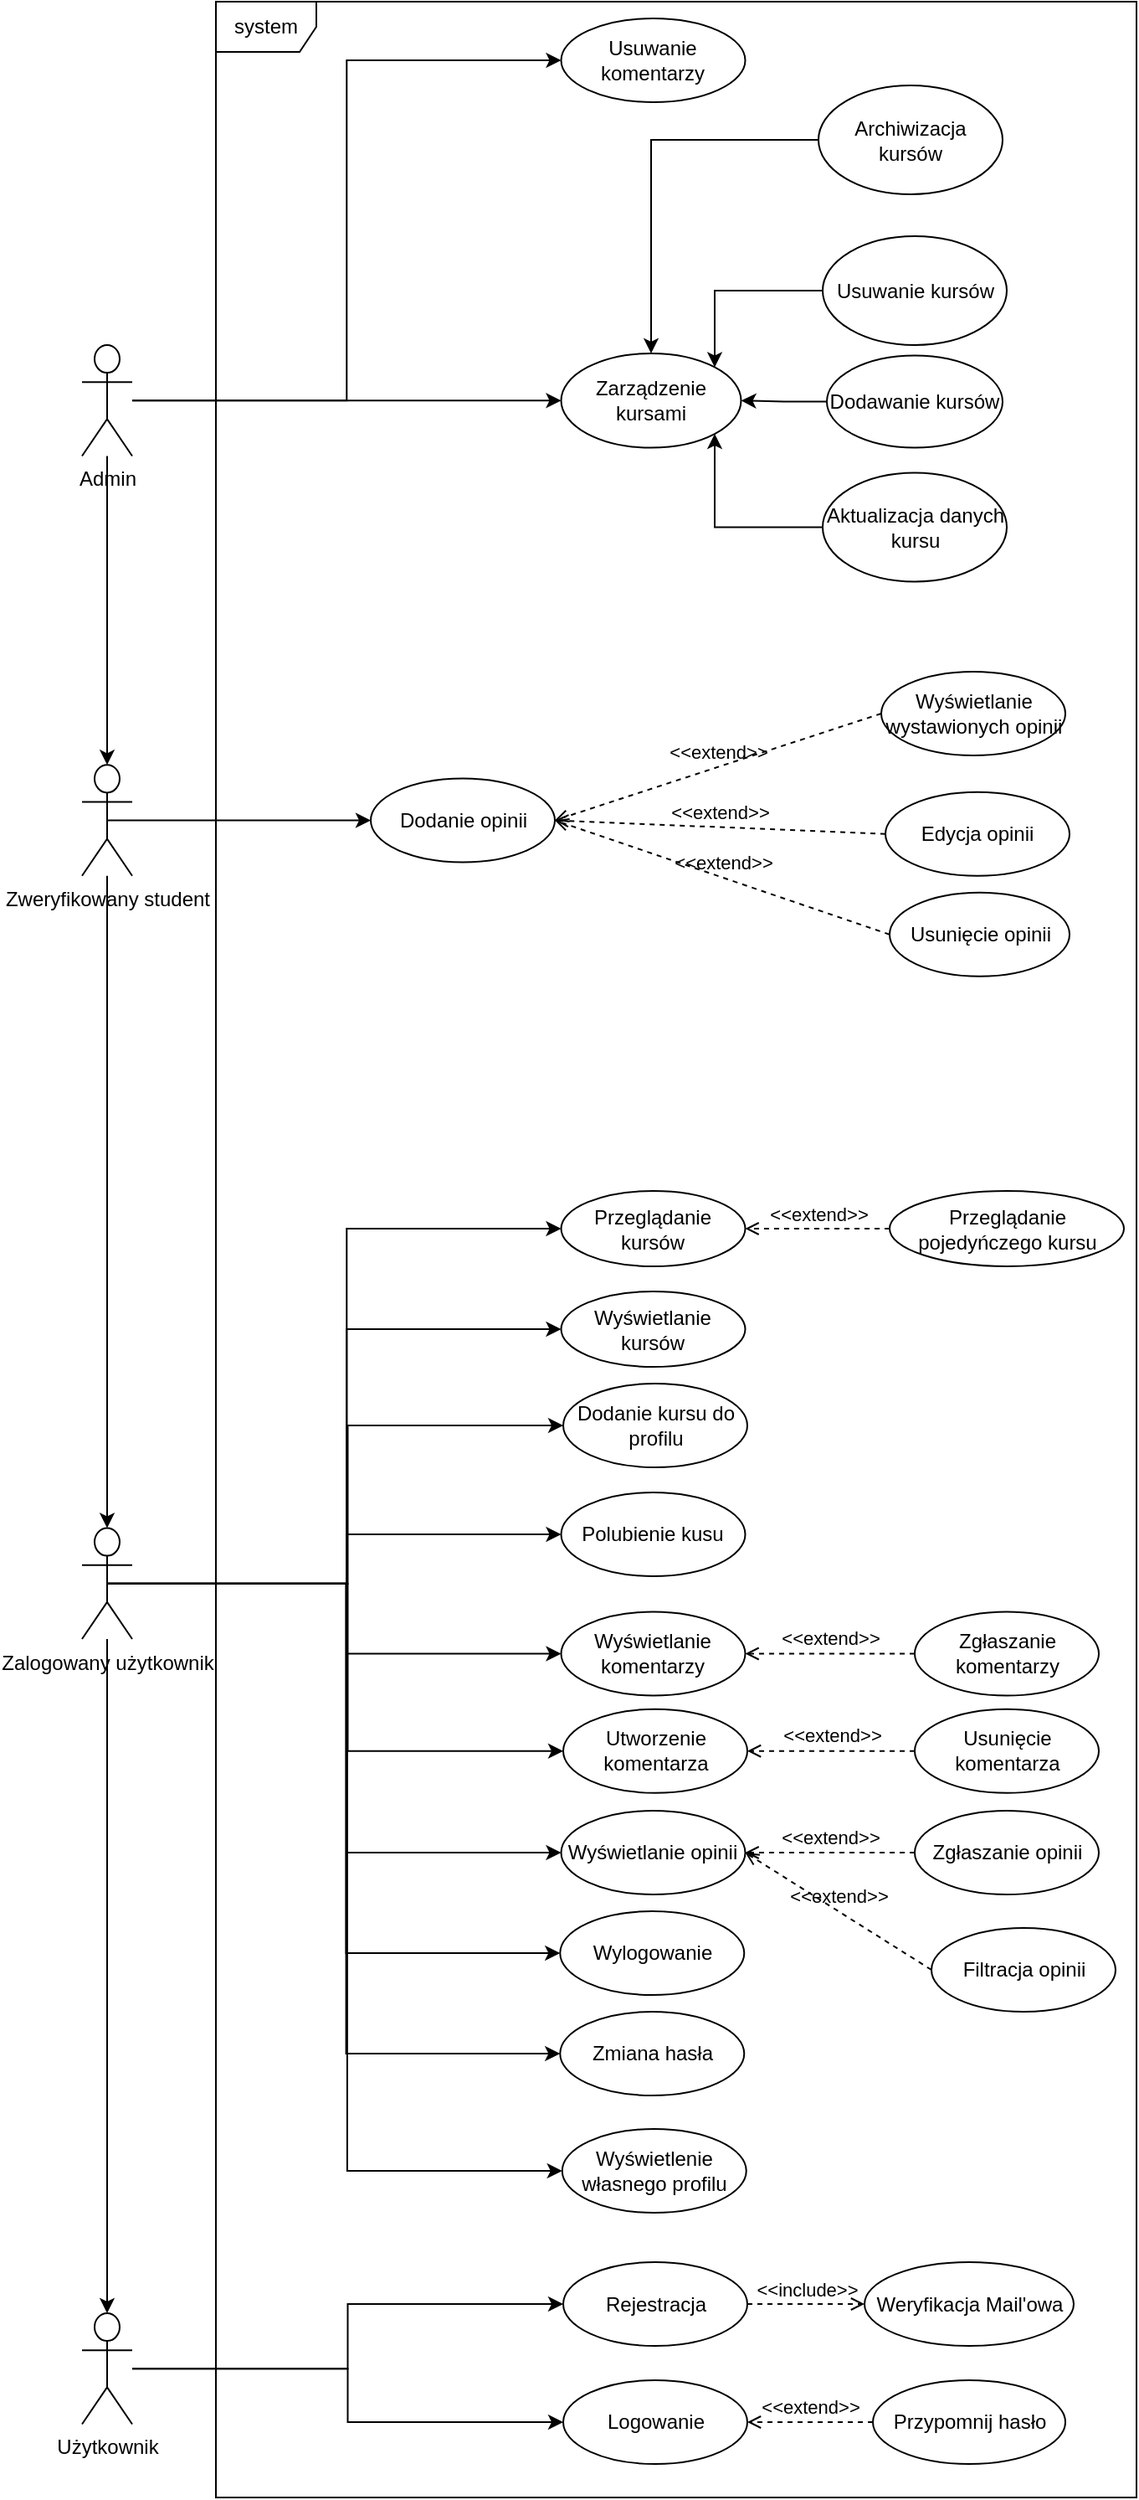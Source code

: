 <mxfile version="22.0.8" type="github">
  <diagram name="Page-1" id="zUWWPDWqFBsLRtbe18wj">
    <mxGraphModel dx="2901" dy="2279" grid="1" gridSize="10" guides="1" tooltips="1" connect="1" arrows="1" fold="1" page="1" pageScale="1" pageWidth="827" pageHeight="1169" math="0" shadow="0">
      <root>
        <mxCell id="0" />
        <mxCell id="1" parent="0" />
        <mxCell id="-dgW3Ea9hQg-mB9d39dc-14" style="edgeStyle=orthogonalEdgeStyle;rounded=0;orthogonalLoop=1;jettySize=auto;html=1;entryX=0;entryY=0.5;entryDx=0;entryDy=0;" parent="1" source="SXBCvxiAlohXXn7sMr1k-10" target="SXBCvxiAlohXXn7sMr1k-12" edge="1">
          <mxGeometry relative="1" as="geometry" />
        </mxCell>
        <mxCell id="-dgW3Ea9hQg-mB9d39dc-19" style="edgeStyle=orthogonalEdgeStyle;rounded=0;orthogonalLoop=1;jettySize=auto;html=1;entryX=0;entryY=0.5;entryDx=0;entryDy=0;" parent="1" source="SXBCvxiAlohXXn7sMr1k-10" target="SXBCvxiAlohXXn7sMr1k-37" edge="1">
          <mxGeometry relative="1" as="geometry" />
        </mxCell>
        <mxCell id="SXBCvxiAlohXXn7sMr1k-10" value="Użytkownik" style="shape=umlActor;verticalLabelPosition=bottom;verticalAlign=top;html=1;outlineConnect=0;" parent="1" vertex="1">
          <mxGeometry x="-670" y="1030" width="30" height="66.25" as="geometry" />
        </mxCell>
        <mxCell id="SXBCvxiAlohXXn7sMr1k-11" value="system" style="shape=umlFrame;whiteSpace=wrap;html=1;pointerEvents=0;" parent="1" vertex="1">
          <mxGeometry x="-590" y="-350" width="550" height="1490" as="geometry" />
        </mxCell>
        <mxCell id="SXBCvxiAlohXXn7sMr1k-20" value="Przeglądanie kursów" style="ellipse;whiteSpace=wrap;html=1;" parent="1" vertex="1">
          <mxGeometry x="-383.75" y="360" width="110" height="45" as="geometry" />
        </mxCell>
        <mxCell id="SXBCvxiAlohXXn7sMr1k-21" value="Wyświetlanie opinii" style="ellipse;whiteSpace=wrap;html=1;" parent="1" vertex="1">
          <mxGeometry x="-383.75" y="730" width="110" height="50" as="geometry" />
        </mxCell>
        <mxCell id="SXBCvxiAlohXXn7sMr1k-22" value="Polubienie kusu" style="ellipse;whiteSpace=wrap;html=1;" parent="1" vertex="1">
          <mxGeometry x="-383.75" y="540" width="110" height="50" as="geometry" />
        </mxCell>
        <mxCell id="SXBCvxiAlohXXn7sMr1k-25" value="&amp;lt;&amp;lt;extend&amp;gt;&amp;gt;" style="html=1;verticalAlign=bottom;labelBackgroundColor=none;endArrow=open;endFill=0;dashed=1;rounded=0;exitX=0;exitY=0.5;exitDx=0;exitDy=0;entryX=1;entryY=0.5;entryDx=0;entryDy=0;" parent="1" source="-dgW3Ea9hQg-mB9d39dc-4" target="SXBCvxiAlohXXn7sMr1k-20" edge="1">
          <mxGeometry width="160" relative="1" as="geometry">
            <mxPoint x="-196.81" y="165.68" as="sourcePoint" />
            <mxPoint x="205" y="660" as="targetPoint" />
          </mxGeometry>
        </mxCell>
        <mxCell id="SXBCvxiAlohXXn7sMr1k-27" value="Dodanie opinii" style="ellipse;whiteSpace=wrap;html=1;" parent="1" vertex="1">
          <mxGeometry x="-497.5" y="113.75" width="110" height="50" as="geometry" />
        </mxCell>
        <mxCell id="SXBCvxiAlohXXn7sMr1k-28" value="Utworzenie komentarza" style="ellipse;whiteSpace=wrap;html=1;" parent="1" vertex="1">
          <mxGeometry x="-382.5" y="669.38" width="110" height="50" as="geometry" />
        </mxCell>
        <mxCell id="SXBCvxiAlohXXn7sMr1k-31" value="Dodanie kursu do profilu" style="ellipse;whiteSpace=wrap;html=1;" parent="1" vertex="1">
          <mxGeometry x="-382.5" y="475" width="110" height="50" as="geometry" />
        </mxCell>
        <mxCell id="SXBCvxiAlohXXn7sMr1k-33" value="&amp;lt;&amp;lt;extend&amp;gt;&amp;gt;" style="html=1;verticalAlign=bottom;labelBackgroundColor=none;endArrow=open;endFill=0;dashed=1;rounded=0;exitX=0;exitY=0.5;exitDx=0;exitDy=0;entryX=1;entryY=0.5;entryDx=0;entryDy=0;" parent="1" source="SXBCvxiAlohXXn7sMr1k-34" target="SXBCvxiAlohXXn7sMr1k-12" edge="1">
          <mxGeometry width="160" relative="1" as="geometry">
            <mxPoint x="-100" y="290" as="sourcePoint" />
            <mxPoint x="10" y="480" as="targetPoint" />
          </mxGeometry>
        </mxCell>
        <mxCell id="SXBCvxiAlohXXn7sMr1k-34" value="Przypomnij hasło" style="ellipse;whiteSpace=wrap;html=1;" parent="1" vertex="1">
          <mxGeometry x="-197.5" y="1070" width="115" height="50" as="geometry" />
        </mxCell>
        <mxCell id="SXBCvxiAlohXXn7sMr1k-36" value="Usuwanie komentarzy" style="ellipse;whiteSpace=wrap;html=1;" parent="1" vertex="1">
          <mxGeometry x="-383.75" y="-340" width="110" height="50" as="geometry" />
        </mxCell>
        <mxCell id="SXBCvxiAlohXXn7sMr1k-37" value="Rejestracja" style="ellipse;whiteSpace=wrap;html=1;" parent="1" vertex="1">
          <mxGeometry x="-382.5" y="999.5" width="110" height="50" as="geometry" />
        </mxCell>
        <mxCell id="SXBCvxiAlohXXn7sMr1k-39" value="Usunięcie komentarza" style="ellipse;whiteSpace=wrap;html=1;" parent="1" vertex="1">
          <mxGeometry x="-172.5" y="669.38" width="110" height="50" as="geometry" />
        </mxCell>
        <mxCell id="SXBCvxiAlohXXn7sMr1k-43" value="Weryfikacja Mail&#39;owa" style="ellipse;whiteSpace=wrap;html=1;" parent="1" vertex="1">
          <mxGeometry x="-202.5" y="999.5" width="125" height="50" as="geometry" />
        </mxCell>
        <mxCell id="SXBCvxiAlohXXn7sMr1k-46" value="&amp;lt;&amp;lt;include&amp;gt;&amp;gt;" style="html=1;verticalAlign=bottom;labelBackgroundColor=none;endArrow=open;endFill=0;dashed=1;rounded=0;entryX=0;entryY=0.5;entryDx=0;entryDy=0;exitX=1;exitY=0.5;exitDx=0;exitDy=0;" parent="1" source="SXBCvxiAlohXXn7sMr1k-37" target="SXBCvxiAlohXXn7sMr1k-43" edge="1">
          <mxGeometry width="160" relative="1" as="geometry">
            <mxPoint x="-140" y="942" as="sourcePoint" />
            <mxPoint x="-125" y="600" as="targetPoint" />
          </mxGeometry>
        </mxCell>
        <mxCell id="SXBCvxiAlohXXn7sMr1k-48" value="Zarządzenie kursami" style="ellipse;whiteSpace=wrap;html=1;" parent="1" vertex="1">
          <mxGeometry x="-383.75" y="-140" width="107.5" height="56.25" as="geometry" />
        </mxCell>
        <mxCell id="-dgW3Ea9hQg-mB9d39dc-21" style="edgeStyle=orthogonalEdgeStyle;rounded=0;orthogonalLoop=1;jettySize=auto;html=1;entryX=1;entryY=0;entryDx=0;entryDy=0;" parent="1" source="SXBCvxiAlohXXn7sMr1k-50" target="SXBCvxiAlohXXn7sMr1k-48" edge="1">
          <mxGeometry relative="1" as="geometry" />
        </mxCell>
        <mxCell id="SXBCvxiAlohXXn7sMr1k-50" value="Usuwanie kursów" style="ellipse;whiteSpace=wrap;html=1;" parent="1" vertex="1">
          <mxGeometry x="-227.5" y="-210" width="110" height="65" as="geometry" />
        </mxCell>
        <mxCell id="-dgW3Ea9hQg-mB9d39dc-22" style="edgeStyle=orthogonalEdgeStyle;rounded=0;orthogonalLoop=1;jettySize=auto;html=1;entryX=1;entryY=0.5;entryDx=0;entryDy=0;" parent="1" source="SXBCvxiAlohXXn7sMr1k-52" target="SXBCvxiAlohXXn7sMr1k-48" edge="1">
          <mxGeometry relative="1" as="geometry" />
        </mxCell>
        <mxCell id="SXBCvxiAlohXXn7sMr1k-52" value="Dodawanie kursów" style="ellipse;whiteSpace=wrap;html=1;" parent="1" vertex="1">
          <mxGeometry x="-225" y="-138.75" width="105" height="55" as="geometry" />
        </mxCell>
        <mxCell id="-dgW3Ea9hQg-mB9d39dc-23" style="edgeStyle=orthogonalEdgeStyle;rounded=0;orthogonalLoop=1;jettySize=auto;html=1;entryX=1;entryY=1;entryDx=0;entryDy=0;" parent="1" source="SXBCvxiAlohXXn7sMr1k-54" target="SXBCvxiAlohXXn7sMr1k-48" edge="1">
          <mxGeometry relative="1" as="geometry" />
        </mxCell>
        <mxCell id="SXBCvxiAlohXXn7sMr1k-54" value="Aktualizacja danych kursu" style="ellipse;whiteSpace=wrap;html=1;" parent="1" vertex="1">
          <mxGeometry x="-227.5" y="-68.75" width="110" height="65" as="geometry" />
        </mxCell>
        <mxCell id="-dgW3Ea9hQg-mB9d39dc-5" style="edgeStyle=orthogonalEdgeStyle;rounded=0;orthogonalLoop=1;jettySize=auto;html=1;entryX=0;entryY=0.5;entryDx=0;entryDy=0;" parent="1" source="-dgW3Ea9hQg-mB9d39dc-2" target="SXBCvxiAlohXXn7sMr1k-21" edge="1">
          <mxGeometry relative="1" as="geometry" />
        </mxCell>
        <mxCell id="-dgW3Ea9hQg-mB9d39dc-7" style="edgeStyle=orthogonalEdgeStyle;rounded=0;orthogonalLoop=1;jettySize=auto;html=1;entryX=0;entryY=0.5;entryDx=0;entryDy=0;" parent="1" source="-dgW3Ea9hQg-mB9d39dc-2" target="SXBCvxiAlohXXn7sMr1k-22" edge="1">
          <mxGeometry relative="1" as="geometry" />
        </mxCell>
        <mxCell id="-dgW3Ea9hQg-mB9d39dc-9" style="edgeStyle=orthogonalEdgeStyle;rounded=0;orthogonalLoop=1;jettySize=auto;html=1;entryX=0;entryY=0.5;entryDx=0;entryDy=0;" parent="1" source="-dgW3Ea9hQg-mB9d39dc-2" target="SXBCvxiAlohXXn7sMr1k-28" edge="1">
          <mxGeometry relative="1" as="geometry" />
        </mxCell>
        <mxCell id="-dgW3Ea9hQg-mB9d39dc-11" style="edgeStyle=orthogonalEdgeStyle;rounded=0;orthogonalLoop=1;jettySize=auto;html=1;entryX=0;entryY=0.5;entryDx=0;entryDy=0;" parent="1" source="-dgW3Ea9hQg-mB9d39dc-2" target="SXBCvxiAlohXXn7sMr1k-31" edge="1">
          <mxGeometry relative="1" as="geometry" />
        </mxCell>
        <mxCell id="-dgW3Ea9hQg-mB9d39dc-12" style="edgeStyle=orthogonalEdgeStyle;rounded=0;orthogonalLoop=1;jettySize=auto;html=1;entryX=0;entryY=0.5;entryDx=0;entryDy=0;" parent="1" source="-dgW3Ea9hQg-mB9d39dc-2" target="SXBCvxiAlohXXn7sMr1k-20" edge="1">
          <mxGeometry relative="1" as="geometry" />
        </mxCell>
        <mxCell id="-dgW3Ea9hQg-mB9d39dc-13" style="edgeStyle=orthogonalEdgeStyle;rounded=0;orthogonalLoop=1;jettySize=auto;html=1;" parent="1" source="-dgW3Ea9hQg-mB9d39dc-2" target="SXBCvxiAlohXXn7sMr1k-10" edge="1">
          <mxGeometry relative="1" as="geometry" />
        </mxCell>
        <mxCell id="-dgW3Ea9hQg-mB9d39dc-26" style="edgeStyle=orthogonalEdgeStyle;rounded=0;orthogonalLoop=1;jettySize=auto;html=1;entryX=0;entryY=0.5;entryDx=0;entryDy=0;" parent="1" source="-dgW3Ea9hQg-mB9d39dc-2" target="-dgW3Ea9hQg-mB9d39dc-25" edge="1">
          <mxGeometry relative="1" as="geometry" />
        </mxCell>
        <mxCell id="-dgW3Ea9hQg-mB9d39dc-2" value="Zalogowany użytkownik" style="shape=umlActor;verticalLabelPosition=bottom;verticalAlign=top;html=1;outlineConnect=0;" parent="1" vertex="1">
          <mxGeometry x="-670" y="561.25" width="30" height="66.25" as="geometry" />
        </mxCell>
        <mxCell id="-dgW3Ea9hQg-mB9d39dc-4" value="Przeglądanie pojedyńczego kursu" style="ellipse;whiteSpace=wrap;html=1;" parent="1" vertex="1">
          <mxGeometry x="-187.5" y="360" width="140" height="45" as="geometry" />
        </mxCell>
        <mxCell id="-dgW3Ea9hQg-mB9d39dc-20" style="edgeStyle=orthogonalEdgeStyle;rounded=0;orthogonalLoop=1;jettySize=auto;html=1;entryX=0;entryY=0.5;entryDx=0;entryDy=0;" parent="1" source="-dgW3Ea9hQg-mB9d39dc-16" target="SXBCvxiAlohXXn7sMr1k-48" edge="1">
          <mxGeometry relative="1" as="geometry" />
        </mxCell>
        <mxCell id="-dgW3Ea9hQg-mB9d39dc-24" style="edgeStyle=orthogonalEdgeStyle;rounded=0;orthogonalLoop=1;jettySize=auto;html=1;entryX=0;entryY=0.5;entryDx=0;entryDy=0;" parent="1" source="-dgW3Ea9hQg-mB9d39dc-16" target="SXBCvxiAlohXXn7sMr1k-36" edge="1">
          <mxGeometry relative="1" as="geometry" />
        </mxCell>
        <mxCell id="4" style="edgeStyle=none;html=1;entryX=0.5;entryY=0;entryDx=0;entryDy=0;entryPerimeter=0;" parent="1" source="-dgW3Ea9hQg-mB9d39dc-16" target="2" edge="1">
          <mxGeometry relative="1" as="geometry" />
        </mxCell>
        <mxCell id="-dgW3Ea9hQg-mB9d39dc-16" value="Admin" style="shape=umlActor;verticalLabelPosition=bottom;verticalAlign=top;html=1;outlineConnect=0;" parent="1" vertex="1">
          <mxGeometry x="-670" y="-145" width="30" height="66.25" as="geometry" />
        </mxCell>
        <mxCell id="SXBCvxiAlohXXn7sMr1k-12" value="Logowanie" style="ellipse;whiteSpace=wrap;html=1;" parent="1" vertex="1">
          <mxGeometry x="-382.5" y="1070" width="110" height="50" as="geometry" />
        </mxCell>
        <mxCell id="-dgW3Ea9hQg-mB9d39dc-25" value="Wylogowanie" style="ellipse;whiteSpace=wrap;html=1;" parent="1" vertex="1">
          <mxGeometry x="-384.37" y="790" width="110" height="50" as="geometry" />
        </mxCell>
        <mxCell id="5" style="edgeStyle=none;html=1;entryX=0.5;entryY=0;entryDx=0;entryDy=0;entryPerimeter=0;" parent="1" source="2" target="-dgW3Ea9hQg-mB9d39dc-2" edge="1">
          <mxGeometry relative="1" as="geometry" />
        </mxCell>
        <mxCell id="7" style="edgeStyle=none;html=1;exitX=0.5;exitY=0.5;exitDx=0;exitDy=0;exitPerimeter=0;entryX=0;entryY=0.5;entryDx=0;entryDy=0;" parent="1" source="2" target="SXBCvxiAlohXXn7sMr1k-27" edge="1">
          <mxGeometry relative="1" as="geometry" />
        </mxCell>
        <mxCell id="2" value="Zweryfikowany student" style="shape=umlActor;verticalLabelPosition=bottom;verticalAlign=top;html=1;outlineConnect=0;" parent="1" vertex="1">
          <mxGeometry x="-670" y="105.63" width="30" height="66.25" as="geometry" />
        </mxCell>
        <mxCell id="8" value="Wyświetlanie kursów" style="ellipse;whiteSpace=wrap;html=1;" parent="1" vertex="1">
          <mxGeometry x="-383.75" y="420" width="110" height="45" as="geometry" />
        </mxCell>
        <mxCell id="11" style="edgeStyle=orthogonalEdgeStyle;rounded=0;orthogonalLoop=1;jettySize=auto;html=1;entryX=0;entryY=0.5;entryDx=0;entryDy=0;exitX=0.5;exitY=0.5;exitDx=0;exitDy=0;exitPerimeter=0;" parent="1" source="-dgW3Ea9hQg-mB9d39dc-2" target="8" edge="1">
          <mxGeometry relative="1" as="geometry">
            <mxPoint x="-630" y="414.471" as="sourcePoint" />
            <mxPoint x="-376.25" y="405" as="targetPoint" />
          </mxGeometry>
        </mxCell>
        <mxCell id="13" value="&amp;lt;&amp;lt;extend&amp;gt;&amp;gt;" style="html=1;verticalAlign=bottom;labelBackgroundColor=none;endArrow=open;endFill=0;dashed=1;rounded=0;exitX=0;exitY=0.5;exitDx=0;exitDy=0;entryX=1;entryY=0.5;entryDx=0;entryDy=0;" parent="1" source="SXBCvxiAlohXXn7sMr1k-39" target="SXBCvxiAlohXXn7sMr1k-28" edge="1">
          <mxGeometry width="160" relative="1" as="geometry">
            <mxPoint x="-155.0" y="478.82" as="sourcePoint" />
            <mxPoint x="-230" y="478.82" as="targetPoint" />
          </mxGeometry>
        </mxCell>
        <mxCell id="14" value="Wyświetlanie komentarzy" style="ellipse;whiteSpace=wrap;html=1;" parent="1" vertex="1">
          <mxGeometry x="-383.75" y="611.25" width="110" height="50" as="geometry" />
        </mxCell>
        <mxCell id="15" style="edgeStyle=orthogonalEdgeStyle;rounded=0;orthogonalLoop=1;jettySize=auto;html=1;entryX=0;entryY=0.5;entryDx=0;entryDy=0;exitX=0.5;exitY=0.5;exitDx=0;exitDy=0;exitPerimeter=0;" parent="1" source="-dgW3Ea9hQg-mB9d39dc-2" target="14" edge="1">
          <mxGeometry relative="1" as="geometry">
            <mxPoint x="-645" y="414.375" as="sourcePoint" />
            <mxPoint x="-376.25" y="162.5" as="targetPoint" />
          </mxGeometry>
        </mxCell>
        <mxCell id="18" value="Zgłaszanie komentarzy" style="ellipse;whiteSpace=wrap;html=1;" parent="1" vertex="1">
          <mxGeometry x="-172.5" y="611.25" width="110" height="50" as="geometry" />
        </mxCell>
        <mxCell id="19" value="&amp;lt;&amp;lt;extend&amp;gt;&amp;gt;" style="html=1;verticalAlign=bottom;labelBackgroundColor=none;endArrow=open;endFill=0;dashed=1;rounded=0;exitX=0;exitY=0.5;exitDx=0;exitDy=0;entryX=1;entryY=0.5;entryDx=0;entryDy=0;" parent="1" source="18" target="14" edge="1">
          <mxGeometry width="160" relative="1" as="geometry">
            <mxPoint x="-157.5" y="383.19" as="sourcePoint" />
            <mxPoint x="-277.5" y="308.75" as="targetPoint" />
          </mxGeometry>
        </mxCell>
        <mxCell id="20" value="Zgłaszanie opinii" style="ellipse;whiteSpace=wrap;html=1;" parent="1" vertex="1">
          <mxGeometry x="-172.5" y="730" width="110" height="50" as="geometry" />
        </mxCell>
        <mxCell id="21" value="&amp;lt;&amp;lt;extend&amp;gt;&amp;gt;" style="html=1;verticalAlign=bottom;labelBackgroundColor=none;endArrow=open;endFill=0;dashed=1;rounded=0;exitX=0;exitY=0.5;exitDx=0;exitDy=0;entryX=1;entryY=0.5;entryDx=0;entryDy=0;" parent="1" source="20" target="SXBCvxiAlohXXn7sMr1k-21" edge="1">
          <mxGeometry width="160" relative="1" as="geometry">
            <mxPoint x="-170.0" y="539.44" as="sourcePoint" />
            <mxPoint x="-288.75" y="502.5" as="targetPoint" />
          </mxGeometry>
        </mxCell>
        <mxCell id="22" value="Zmiana hasła" style="ellipse;whiteSpace=wrap;html=1;" parent="1" vertex="1">
          <mxGeometry x="-384.37" y="850" width="110" height="50" as="geometry" />
        </mxCell>
        <mxCell id="23" style="edgeStyle=orthogonalEdgeStyle;rounded=0;orthogonalLoop=1;jettySize=auto;html=1;entryX=0;entryY=0.5;entryDx=0;entryDy=0;exitX=0.5;exitY=0.5;exitDx=0;exitDy=0;exitPerimeter=0;" parent="1" source="-dgW3Ea9hQg-mB9d39dc-2" target="22" edge="1">
          <mxGeometry relative="1" as="geometry">
            <mxPoint x="-645" y="414.375" as="sourcePoint" />
            <mxPoint x="-376.25" y="356.25" as="targetPoint" />
          </mxGeometry>
        </mxCell>
        <mxCell id="24" value="Wyświetlenie własnego profilu" style="ellipse;whiteSpace=wrap;html=1;" parent="1" vertex="1">
          <mxGeometry x="-383.12" y="920" width="110" height="50" as="geometry" />
        </mxCell>
        <mxCell id="25" style="edgeStyle=orthogonalEdgeStyle;rounded=0;orthogonalLoop=1;jettySize=auto;html=1;entryX=0;entryY=0.5;entryDx=0;entryDy=0;exitX=0.5;exitY=0.5;exitDx=0;exitDy=0;exitPerimeter=0;" parent="1" source="-dgW3Ea9hQg-mB9d39dc-2" target="24" edge="1">
          <mxGeometry relative="1" as="geometry">
            <mxPoint x="-645" y="414.375" as="sourcePoint" />
            <mxPoint x="-373.75" y="715" as="targetPoint" />
          </mxGeometry>
        </mxCell>
        <mxCell id="26" value="Wyświetlanie wystawionych opinii" style="ellipse;whiteSpace=wrap;html=1;" parent="1" vertex="1">
          <mxGeometry x="-192.5" y="50.0" width="110" height="50" as="geometry" />
        </mxCell>
        <mxCell id="27" value="&amp;lt;&amp;lt;extend&amp;gt;&amp;gt;" style="html=1;verticalAlign=bottom;labelBackgroundColor=none;endArrow=open;endFill=0;dashed=1;rounded=0;exitX=0;exitY=0.5;exitDx=0;exitDy=0;entryX=1;entryY=0.5;entryDx=0;entryDy=0;" parent="1" source="26" target="SXBCvxiAlohXXn7sMr1k-27" edge="1">
          <mxGeometry width="160" relative="1" as="geometry">
            <mxPoint x="-200.62" y="24.76" as="sourcePoint" />
            <mxPoint x="-251.87" y="-1.066e-13" as="targetPoint" />
          </mxGeometry>
        </mxCell>
        <mxCell id="28" value="Filtracja opinii" style="ellipse;whiteSpace=wrap;html=1;" parent="1" vertex="1">
          <mxGeometry x="-162.5" y="800" width="110" height="50" as="geometry" />
        </mxCell>
        <mxCell id="29" value="&amp;lt;&amp;lt;extend&amp;gt;&amp;gt;" style="html=1;verticalAlign=bottom;labelBackgroundColor=none;endArrow=open;endFill=0;dashed=1;rounded=0;exitX=0;exitY=0.5;exitDx=0;exitDy=0;entryX=1;entryY=0.5;entryDx=0;entryDy=0;" parent="1" source="28" target="SXBCvxiAlohXXn7sMr1k-21" edge="1">
          <mxGeometry width="160" relative="1" as="geometry">
            <mxPoint x="-160.0" y="609.44" as="sourcePoint" />
            <mxPoint x="-263.75" y="635" as="targetPoint" />
          </mxGeometry>
        </mxCell>
        <mxCell id="30" value="Archiwizacja kursów" style="ellipse;whiteSpace=wrap;html=1;" parent="1" vertex="1">
          <mxGeometry x="-230" y="-300" width="110" height="65" as="geometry" />
        </mxCell>
        <mxCell id="32" style="edgeStyle=orthogonalEdgeStyle;rounded=0;orthogonalLoop=1;jettySize=auto;html=1;entryX=0.5;entryY=0;entryDx=0;entryDy=0;exitX=0;exitY=0.5;exitDx=0;exitDy=0;" parent="1" source="30" target="SXBCvxiAlohXXn7sMr1k-48" edge="1">
          <mxGeometry relative="1" as="geometry">
            <mxPoint x="-217.5" y="-167.529" as="sourcePoint" />
            <mxPoint x="-281.549" y="-121.528" as="targetPoint" />
          </mxGeometry>
        </mxCell>
        <mxCell id="33" value="Edycja opinii" style="ellipse;whiteSpace=wrap;html=1;" parent="1" vertex="1">
          <mxGeometry x="-190" y="121.88" width="110" height="50" as="geometry" />
        </mxCell>
        <mxCell id="34" value="&amp;lt;&amp;lt;extend&amp;gt;&amp;gt;" style="html=1;verticalAlign=bottom;labelBackgroundColor=none;endArrow=open;endFill=0;dashed=1;rounded=0;exitX=0;exitY=0.5;exitDx=0;exitDy=0;entryX=1;entryY=0.5;entryDx=0;entryDy=0;" parent="1" source="33" target="SXBCvxiAlohXXn7sMr1k-27" edge="1">
          <mxGeometry width="160" relative="1" as="geometry">
            <mxPoint x="-198.12" y="96.64" as="sourcePoint" />
            <mxPoint x="-273.75" y="105.0" as="targetPoint" />
          </mxGeometry>
        </mxCell>
        <mxCell id="35" value="Usunięcie opinii" style="ellipse;whiteSpace=wrap;html=1;" parent="1" vertex="1">
          <mxGeometry x="-187.5" y="181.88" width="107.5" height="50" as="geometry" />
        </mxCell>
        <mxCell id="36" value="&amp;lt;&amp;lt;extend&amp;gt;&amp;gt;" style="html=1;verticalAlign=bottom;labelBackgroundColor=none;endArrow=open;endFill=0;dashed=1;rounded=0;exitX=0;exitY=0.5;exitDx=0;exitDy=0;entryX=1;entryY=0.5;entryDx=0;entryDy=0;" parent="1" source="35" target="SXBCvxiAlohXXn7sMr1k-27" edge="1">
          <mxGeometry width="160" relative="1" as="geometry">
            <mxPoint x="-325.62" y="103.92" as="sourcePoint" />
            <mxPoint x="-419.944" y="58.116" as="targetPoint" />
          </mxGeometry>
        </mxCell>
      </root>
    </mxGraphModel>
  </diagram>
</mxfile>
